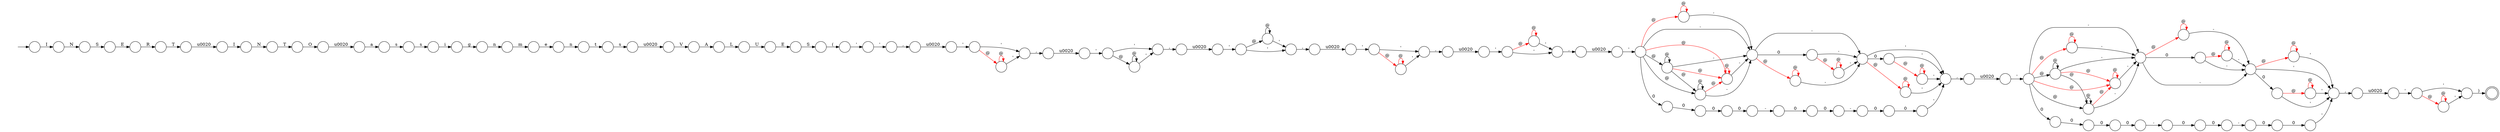 digraph Automaton {
  rankdir = LR;
  0 [shape=circle,label=""];
  0 -> 107 [label=","]
  1 [shape=circle,label=""];
  1 -> 58 [label=","]
  2 [shape=circle,label=""];
  2 -> 21 [label="R"]
  3 [shape=circle,label=""];
  3 -> 111 [label=","]
  4 [shape=circle,label=""];
  4 -> 89 [label="@",color=red]
  4 -> 55 [label="'"]
  5 [shape=circle,label=""];
  5 -> 75 [label="0"]
  6 [shape=circle,label=""];
  6 -> 6 [label="@",color=red]
  6 -> 67 [label="-"]
  7 [shape=circle,label=""];
  7 -> 62 [label="'"]
  8 [shape=circle,label=""];
  8 -> 8 [label="@",color=red]
  8 -> 49 [label="'"]
  9 [shape=circle,label=""];
  9 -> 39 [label="@",color=red]
  9 -> 83 [label="-"]
  10 [shape=circle,label=""];
  10 -> 10 [label="@",color=red]
  10 -> 67 [label="-"]
  11 [shape=circle,label=""];
  11 -> 70 [label="0"]
  12 [shape=circle,label=""];
  12 -> 59 [label="U"]
  13 [shape=circle,label=""];
  13 -> 13 [label="@",color=red]
  13 -> 1 [label="'"]
  14 [shape=circle,label=""];
  14 -> 73 [label="0"]
  15 [shape=circle,label=""];
  15 -> 47 [label="@"]
  15 -> 3 [label="'"]
  16 [shape=circle,label=""];
  16 -> 74 [label="\u0020"]
  17 [shape=circle,label=""];
  17 -> 25 [label="\u0020"]
  18 [shape=circle,label=""];
  18 -> 4 [label="'"]
  19 [shape=circle,label=""];
  19 -> 32 [label="0"]
  20 [shape=circle,label=""];
  20 -> 29 [label=","]
  21 [shape=circle,label=""];
  21 -> 36 [label="T"]
  22 [shape=circle,label=""];
  22 -> 81 [label="@",color=red]
  22 -> 51 [label="@"]
  22 -> 23 [label="@"]
  22 -> 98 [label="@",color=red]
  22 -> 42 [label="-"]
  22 -> 19 [label="0"]
  23 [shape=circle,label=""];
  23 -> 23 [label="@"]
  23 -> 81 [label="@",color=red]
  23 -> 42 [label="-"]
  24 [shape=circle,label=""];
  24 -> 31 [label="m"]
  25 [shape=circle,label=""];
  25 -> 46 [label="'"]
  26 [shape=circle,label=""];
  26 -> 26 [label="@",color=red]
  26 -> 101 [label="'"]
  27 [shape=circle,label=""];
  27 -> 116 [label="V"]
  28 [shape=circle,label=""];
  28 -> 48 [label="'"]
  29 [shape=circle,label=""];
  29 -> 28 [label="\u0020"]
  30 [shape=circle,label=""];
  30 -> 114 [label="0"]
  31 [shape=circle,label=""];
  31 -> 100 [label="e"]
  32 [shape=circle,label=""];
  32 -> 11 [label="0"]
  33 [shape=circle,label=""];
  initial [shape=plaintext,label=""];
  initial -> 33
  33 -> 57 [label="I"]
  34 [shape=circle,label=""];
  34 -> 34 [label="@"]
  34 -> 80 [label="'"]
  35 [shape=circle,label=""];
  35 -> 13 [label="@",color=red]
  35 -> 1 [label="'"]
  36 [shape=circle,label=""];
  36 -> 72 [label="\u0020"]
  37 [shape=circle,label=""];
  37 -> 61 [label="s"]
  38 [shape=circle,label=""];
  38 -> 65 [label="0"]
  39 [shape=circle,label=""];
  39 -> 39 [label="@",color=red]
  39 -> 83 [label="-"]
  40 [shape=circle,label=""];
  40 -> 40 [label="@",color=red]
  40 -> 93 [label="-"]
  41 [shape=circle,label=""];
  41 -> 71 [label="@",color=red]
  41 -> 93 [label="-"]
  42 [shape=circle,label=""];
  42 -> 60 [label="@",color=red]
  42 -> 9 [label="0"]
  42 -> 83 [label="-"]
  43 [shape=circle,label=""];
  43 -> 108 [label="0"]
  44 [shape=circle,label=""];
  44 -> 44 [label="@",color=red]
  44 -> 106 [label="'"]
  45 [shape=circle,label=""];
  45 -> 113 [label="g"]
  46 [shape=circle,label=""];
  46 -> 95 [label="@",color=red]
  46 -> 0 [label="'"]
  47 [shape=circle,label=""];
  47 -> 47 [label="@"]
  47 -> 3 [label="'"]
  48 [shape=circle,label=""];
  48 -> 44 [label="@",color=red]
  48 -> 106 [label="'"]
  49 [shape=circle,label=""];
  49 -> 99 [label=","]
  50 [shape=circle,label=""];
  50 -> 15 [label="'"]
  51 [shape=circle,label=""];
  51 -> 23 [label="@"]
  51 -> 51 [label="@"]
  51 -> 81 [label="@",color=red]
  51 -> 42 [label="-"]
  52 [shape=circle,label=""];
  52 -> 103 [label="-"]
  53 [shape=circle,label=""];
  53 -> 86 [label="S"]
  54 [shape=circle,label=""];
  54 -> 78 [label="0"]
  55 [shape=circle,label=""];
  55 -> 82 [label=")"]
  56 [shape=circle,label=""];
  56 -> 87 [label="'"]
  57 [shape=circle,label=""];
  57 -> 110 [label="N"]
  58 [shape=circle,label=""];
  58 -> 115 [label="\u0020"]
  59 [shape=circle,label=""];
  59 -> 53 [label="E"]
  60 [shape=circle,label=""];
  60 -> 60 [label="@",color=red]
  60 -> 83 [label="-"]
  61 [shape=circle,label=""];
  61 -> 27 [label="\u0020"]
  62 [shape=circle,label=""];
  62 -> 6 [label="@",color=red]
  62 -> 64 [label="@"]
  62 -> 97 [label="@"]
  62 -> 10 [label="@",color=red]
  62 -> 67 [label="-"]
  62 -> 54 [label="0"]
  63 [shape=circle,label=""];
  63 -> 37 [label="t"]
  64 [shape=circle,label=""];
  64 -> 97 [label="@"]
  64 -> 64 [label="@"]
  64 -> 6 [label="@",color=red]
  64 -> 67 [label="-"]
  65 [shape=circle,label=""];
  65 -> 49 [label="'"]
  66 [shape=circle,label=""];
  66 -> 96 [label="@",color=red]
  66 -> 49 [label="'"]
  67 [shape=circle,label=""];
  67 -> 40 [label="@",color=red]
  67 -> 41 [label="0"]
  67 -> 93 [label="-"]
  68 [shape=circle,label=""];
  68 -> 88 [label="'"]
  69 [shape=circle,label=""];
  69 -> 2 [label="E"]
  70 [shape=circle,label=""];
  70 -> 109 [label="-"]
  71 [shape=circle,label=""];
  71 -> 71 [label="@",color=red]
  71 -> 93 [label="-"]
  72 [shape=circle,label=""];
  72 -> 79 [label="I"]
  73 [shape=circle,label=""];
  73 -> 30 [label="-"]
  74 [shape=circle,label=""];
  74 -> 102 [label="a"]
  75 [shape=circle,label=""];
  75 -> 43 [label="-"]
  76 [shape=circle,label=""];
  76 -> 50 [label="\u0020"]
  77 [shape=circle,label=""];
  77 -> 35 [label="'"]
  78 [shape=circle,label=""];
  78 -> 5 [label="0"]
  79 [shape=circle,label=""];
  79 -> 94 [label="N"]
  80 [shape=circle,label=""];
  80 -> 17 [label=","]
  81 [shape=circle,label=""];
  81 -> 81 [label="@",color=red]
  81 -> 42 [label="-"]
  82 [shape=doublecircle,label=""];
  83 [shape=circle,label=""];
  83 -> 91 [label="@",color=red]
  83 -> 112 [label="0"]
  83 -> 101 [label="'"]
  84 [shape=circle,label=""];
  84 -> 12 [label="L"]
  85 [shape=circle,label=""];
  85 -> 7 [label="\u0020"]
  86 [shape=circle,label=""];
  86 -> 56 [label="("]
  87 [shape=circle,label=""];
  87 -> 20 [label="'"]
  88 [shape=circle,label=""];
  88 -> 34 [label="@"]
  88 -> 80 [label="'"]
  89 [shape=circle,label=""];
  89 -> 89 [label="@",color=red]
  89 -> 55 [label="'"]
  90 [shape=circle,label=""];
  90 -> 104 [label="s"]
  91 [shape=circle,label=""];
  91 -> 91 [label="@",color=red]
  91 -> 101 [label="'"]
  92 [shape=circle,label=""];
  92 -> 16 [label="O"]
  93 [shape=circle,label=""];
  93 -> 8 [label="@",color=red]
  93 -> 66 [label="0"]
  93 -> 49 [label="'"]
  94 [shape=circle,label=""];
  94 -> 92 [label="T"]
  95 [shape=circle,label=""];
  95 -> 95 [label="@",color=red]
  95 -> 0 [label="'"]
  96 [shape=circle,label=""];
  96 -> 96 [label="@",color=red]
  96 -> 49 [label="'"]
  97 [shape=circle,label=""];
  97 -> 97 [label="@"]
  97 -> 6 [label="@",color=red]
  97 -> 67 [label="-"]
  98 [shape=circle,label=""];
  98 -> 98 [label="@",color=red]
  98 -> 42 [label="-"]
  99 [shape=circle,label=""];
  99 -> 18 [label="\u0020"]
  100 [shape=circle,label=""];
  100 -> 63 [label="n"]
  101 [shape=circle,label=""];
  101 -> 85 [label=","]
  102 [shape=circle,label=""];
  102 -> 90 [label="s"]
  103 [shape=circle,label=""];
  103 -> 38 [label="0"]
  104 [shape=circle,label=""];
  104 -> 45 [label="i"]
  105 [shape=circle,label=""];
  105 -> 101 [label="'"]
  106 [shape=circle,label=""];
  106 -> 76 [label=","]
  107 [shape=circle,label=""];
  107 -> 77 [label="\u0020"]
  108 [shape=circle,label=""];
  108 -> 52 [label="0"]
  109 [shape=circle,label=""];
  109 -> 14 [label="0"]
  110 [shape=circle,label=""];
  110 -> 69 [label="S"]
  111 [shape=circle,label=""];
  111 -> 68 [label="\u0020"]
  112 [shape=circle,label=""];
  112 -> 26 [label="@",color=red]
  112 -> 101 [label="'"]
  113 [shape=circle,label=""];
  113 -> 24 [label="n"]
  114 [shape=circle,label=""];
  114 -> 105 [label="0"]
  115 [shape=circle,label=""];
  115 -> 22 [label="'"]
  116 [shape=circle,label=""];
  116 -> 84 [label="A"]
}
